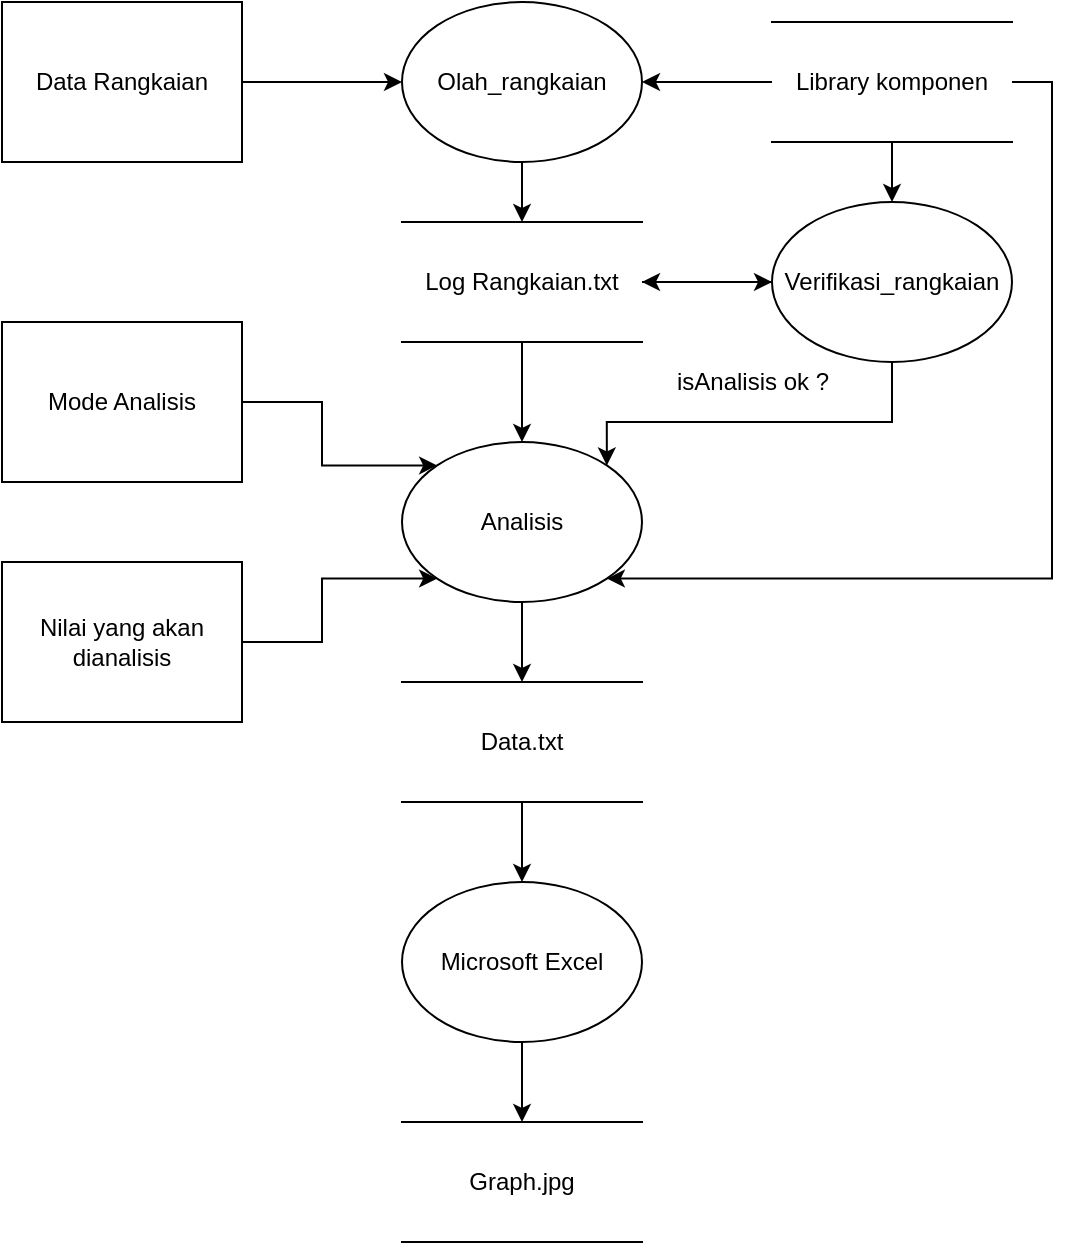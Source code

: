 <mxfile version="12.9.0" type="google"><diagram id="uBF5i3xiV3SSmCOqZ0ts" name="Level_0"><mxGraphModel dx="671" dy="408" grid="1" gridSize="10" guides="1" tooltips="1" connect="1" arrows="1" fold="1" page="1" pageScale="1" pageWidth="850" pageHeight="1100" math="0" shadow="0"><root><mxCell id="0"/><mxCell id="1" parent="0"/><mxCell id="GdYstZ50FBgWvUJjmO5P-4" style="edgeStyle=orthogonalEdgeStyle;rounded=0;orthogonalLoop=1;jettySize=auto;html=1;exitX=1;exitY=0.5;exitDx=0;exitDy=0;entryX=0;entryY=0.5;entryDx=0;entryDy=0;" parent="1" source="GdYstZ50FBgWvUJjmO5P-1" target="GdYstZ50FBgWvUJjmO5P-12" edge="1"><mxGeometry relative="1" as="geometry"><mxPoint x="270.0" y="70.0" as="targetPoint"/></mxGeometry></mxCell><mxCell id="GdYstZ50FBgWvUJjmO5P-1" value="Data Rangkaian" style="rounded=0;whiteSpace=wrap;html=1;" parent="1" vertex="1"><mxGeometry x="40" y="40" width="120" height="80" as="geometry"/></mxCell><mxCell id="GdYstZ50FBgWvUJjmO5P-7" style="edgeStyle=orthogonalEdgeStyle;rounded=0;orthogonalLoop=1;jettySize=auto;html=1;exitX=0.5;exitY=1;exitDx=0;exitDy=0;entryX=0.5;entryY=0;entryDx=0;entryDy=0;" parent="1" source="GdYstZ50FBgWvUJjmO5P-12" target="GdYstZ50FBgWvUJjmO5P-6" edge="1"><mxGeometry relative="1" as="geometry"><mxPoint x="330.0" y="110" as="sourcePoint"/></mxGeometry></mxCell><mxCell id="_iDPvRWfLYlrjKki8y3X-8" style="edgeStyle=orthogonalEdgeStyle;rounded=0;orthogonalLoop=1;jettySize=auto;html=1;exitX=1;exitY=0.5;exitDx=0;exitDy=0;entryX=0;entryY=0.5;entryDx=0;entryDy=0;" parent="1" source="GdYstZ50FBgWvUJjmO5P-6" target="GdYstZ50FBgWvUJjmO5P-14" edge="1"><mxGeometry relative="1" as="geometry"/></mxCell><mxCell id="_iDPvRWfLYlrjKki8y3X-10" style="edgeStyle=orthogonalEdgeStyle;rounded=0;orthogonalLoop=1;jettySize=auto;html=1;exitX=0.5;exitY=1;exitDx=0;exitDy=0;entryX=0.5;entryY=0;entryDx=0;entryDy=0;" parent="1" source="GdYstZ50FBgWvUJjmO5P-6" target="GdYstZ50FBgWvUJjmO5P-15" edge="1"><mxGeometry relative="1" as="geometry"/></mxCell><mxCell id="GdYstZ50FBgWvUJjmO5P-6" value="Log Rangkaian.txt" style="shape=partialRectangle;whiteSpace=wrap;html=1;left=0;right=0;fillColor=none;" parent="1" vertex="1"><mxGeometry x="240" y="150" width="120" height="60" as="geometry"/></mxCell><mxCell id="GdYstZ50FBgWvUJjmO5P-18" style="edgeStyle=orthogonalEdgeStyle;rounded=0;orthogonalLoop=1;jettySize=auto;html=1;exitX=1;exitY=0.5;exitDx=0;exitDy=0;entryX=0;entryY=1;entryDx=0;entryDy=0;strokeColor=#000000;" parent="1" source="GdYstZ50FBgWvUJjmO5P-9" target="GdYstZ50FBgWvUJjmO5P-15" edge="1"><mxGeometry relative="1" as="geometry"/></mxCell><mxCell id="GdYstZ50FBgWvUJjmO5P-9" value="Nilai yang akan dianalisis" style="rounded=0;whiteSpace=wrap;html=1;" parent="1" vertex="1"><mxGeometry x="40" y="320" width="120" height="80" as="geometry"/></mxCell><mxCell id="GdYstZ50FBgWvUJjmO5P-17" style="edgeStyle=orthogonalEdgeStyle;rounded=0;orthogonalLoop=1;jettySize=auto;html=1;exitX=1;exitY=0.5;exitDx=0;exitDy=0;entryX=0;entryY=0;entryDx=0;entryDy=0;strokeColor=#000000;" parent="1" source="GdYstZ50FBgWvUJjmO5P-11" target="GdYstZ50FBgWvUJjmO5P-15" edge="1"><mxGeometry relative="1" as="geometry"/></mxCell><mxCell id="GdYstZ50FBgWvUJjmO5P-11" value="Mode Analisis" style="rounded=0;whiteSpace=wrap;html=1;" parent="1" vertex="1"><mxGeometry x="40" y="200" width="120" height="80" as="geometry"/></mxCell><mxCell id="GdYstZ50FBgWvUJjmO5P-12" value="Olah_rangkaian" style="ellipse;whiteSpace=wrap;html=1;" parent="1" vertex="1"><mxGeometry x="240" y="40" width="120" height="80" as="geometry"/></mxCell><mxCell id="_iDPvRWfLYlrjKki8y3X-9" style="edgeStyle=orthogonalEdgeStyle;rounded=0;orthogonalLoop=1;jettySize=auto;html=1;exitX=0;exitY=0.5;exitDx=0;exitDy=0;entryX=1;entryY=0.5;entryDx=0;entryDy=0;" parent="1" source="GdYstZ50FBgWvUJjmO5P-14" target="GdYstZ50FBgWvUJjmO5P-6" edge="1"><mxGeometry relative="1" as="geometry"/></mxCell><mxCell id="_iDPvRWfLYlrjKki8y3X-15" style="edgeStyle=orthogonalEdgeStyle;rounded=0;orthogonalLoop=1;jettySize=auto;html=1;exitX=0.5;exitY=1;exitDx=0;exitDy=0;entryX=1;entryY=0;entryDx=0;entryDy=0;" parent="1" source="GdYstZ50FBgWvUJjmO5P-14" target="GdYstZ50FBgWvUJjmO5P-15" edge="1"><mxGeometry relative="1" as="geometry"><Array as="points"><mxPoint x="485" y="250"/><mxPoint x="342" y="250"/></Array></mxGeometry></mxCell><mxCell id="GdYstZ50FBgWvUJjmO5P-14" value="Verifikasi_rangkaian" style="ellipse;whiteSpace=wrap;html=1;" parent="1" vertex="1"><mxGeometry x="425" y="140" width="120" height="80" as="geometry"/></mxCell><mxCell id="_iDPvRWfLYlrjKki8y3X-11" style="edgeStyle=orthogonalEdgeStyle;rounded=0;orthogonalLoop=1;jettySize=auto;html=1;exitX=0.5;exitY=1;exitDx=0;exitDy=0;entryX=0.5;entryY=0;entryDx=0;entryDy=0;" parent="1" source="GdYstZ50FBgWvUJjmO5P-15" target="_iDPvRWfLYlrjKki8y3X-1" edge="1"><mxGeometry relative="1" as="geometry"/></mxCell><mxCell id="GdYstZ50FBgWvUJjmO5P-15" value="Analisis" style="ellipse;whiteSpace=wrap;html=1;" parent="1" vertex="1"><mxGeometry x="240" y="260" width="120" height="80" as="geometry"/></mxCell><mxCell id="_iDPvRWfLYlrjKki8y3X-4" style="edgeStyle=orthogonalEdgeStyle;rounded=0;orthogonalLoop=1;jettySize=auto;html=1;exitX=0.5;exitY=1;exitDx=0;exitDy=0;entryX=0.5;entryY=0;entryDx=0;entryDy=0;" parent="1" source="_iDPvRWfLYlrjKki8y3X-1" target="_iDPvRWfLYlrjKki8y3X-3" edge="1"><mxGeometry relative="1" as="geometry"/></mxCell><mxCell id="_iDPvRWfLYlrjKki8y3X-1" value="Data.txt" style="shape=partialRectangle;whiteSpace=wrap;html=1;left=0;right=0;fillColor=none;" parent="1" vertex="1"><mxGeometry x="240" y="380" width="120" height="60" as="geometry"/></mxCell><mxCell id="_iDPvRWfLYlrjKki8y3X-12" style="edgeStyle=orthogonalEdgeStyle;rounded=0;orthogonalLoop=1;jettySize=auto;html=1;exitX=0.5;exitY=1;exitDx=0;exitDy=0;entryX=0.5;entryY=0;entryDx=0;entryDy=0;" parent="1" source="_iDPvRWfLYlrjKki8y3X-3" target="_iDPvRWfLYlrjKki8y3X-5" edge="1"><mxGeometry relative="1" as="geometry"/></mxCell><mxCell id="_iDPvRWfLYlrjKki8y3X-3" value="Microsoft Excel" style="ellipse;whiteSpace=wrap;html=1;" parent="1" vertex="1"><mxGeometry x="240" y="480" width="120" height="80" as="geometry"/></mxCell><mxCell id="_iDPvRWfLYlrjKki8y3X-5" value="Graph.jpg" style="shape=partialRectangle;whiteSpace=wrap;html=1;left=0;right=0;fillColor=none;" parent="1" vertex="1"><mxGeometry x="240" y="600" width="120" height="60" as="geometry"/></mxCell><mxCell id="_iDPvRWfLYlrjKki8y3X-16" value="isAnalisis ok ?" style="text;html=1;align=center;verticalAlign=middle;resizable=0;points=[];autosize=1;" parent="1" vertex="1"><mxGeometry x="370" y="220" width="90" height="20" as="geometry"/></mxCell><mxCell id="sQPdfJK35MvIU3gAlt7Y-2" style="edgeStyle=orthogonalEdgeStyle;rounded=0;orthogonalLoop=1;jettySize=auto;html=1;exitX=0;exitY=0.5;exitDx=0;exitDy=0;entryX=1;entryY=0.5;entryDx=0;entryDy=0;" edge="1" parent="1" source="sQPdfJK35MvIU3gAlt7Y-1" target="GdYstZ50FBgWvUJjmO5P-12"><mxGeometry relative="1" as="geometry"/></mxCell><mxCell id="sQPdfJK35MvIU3gAlt7Y-3" style="edgeStyle=orthogonalEdgeStyle;rounded=0;orthogonalLoop=1;jettySize=auto;html=1;exitX=0.5;exitY=1;exitDx=0;exitDy=0;entryX=0.5;entryY=0;entryDx=0;entryDy=0;" edge="1" parent="1" source="sQPdfJK35MvIU3gAlt7Y-1" target="GdYstZ50FBgWvUJjmO5P-14"><mxGeometry relative="1" as="geometry"/></mxCell><mxCell id="sQPdfJK35MvIU3gAlt7Y-4" style="edgeStyle=orthogonalEdgeStyle;rounded=0;orthogonalLoop=1;jettySize=auto;html=1;exitX=1;exitY=0.5;exitDx=0;exitDy=0;entryX=1;entryY=1;entryDx=0;entryDy=0;" edge="1" parent="1" source="sQPdfJK35MvIU3gAlt7Y-1" target="GdYstZ50FBgWvUJjmO5P-15"><mxGeometry relative="1" as="geometry"><Array as="points"><mxPoint x="565" y="80"/><mxPoint x="565" y="328"/></Array></mxGeometry></mxCell><mxCell id="sQPdfJK35MvIU3gAlt7Y-1" value="Library komponen" style="shape=partialRectangle;whiteSpace=wrap;html=1;left=0;right=0;fillColor=none;" vertex="1" parent="1"><mxGeometry x="425" y="50" width="120" height="60" as="geometry"/></mxCell></root></mxGraphModel></diagram></mxfile>